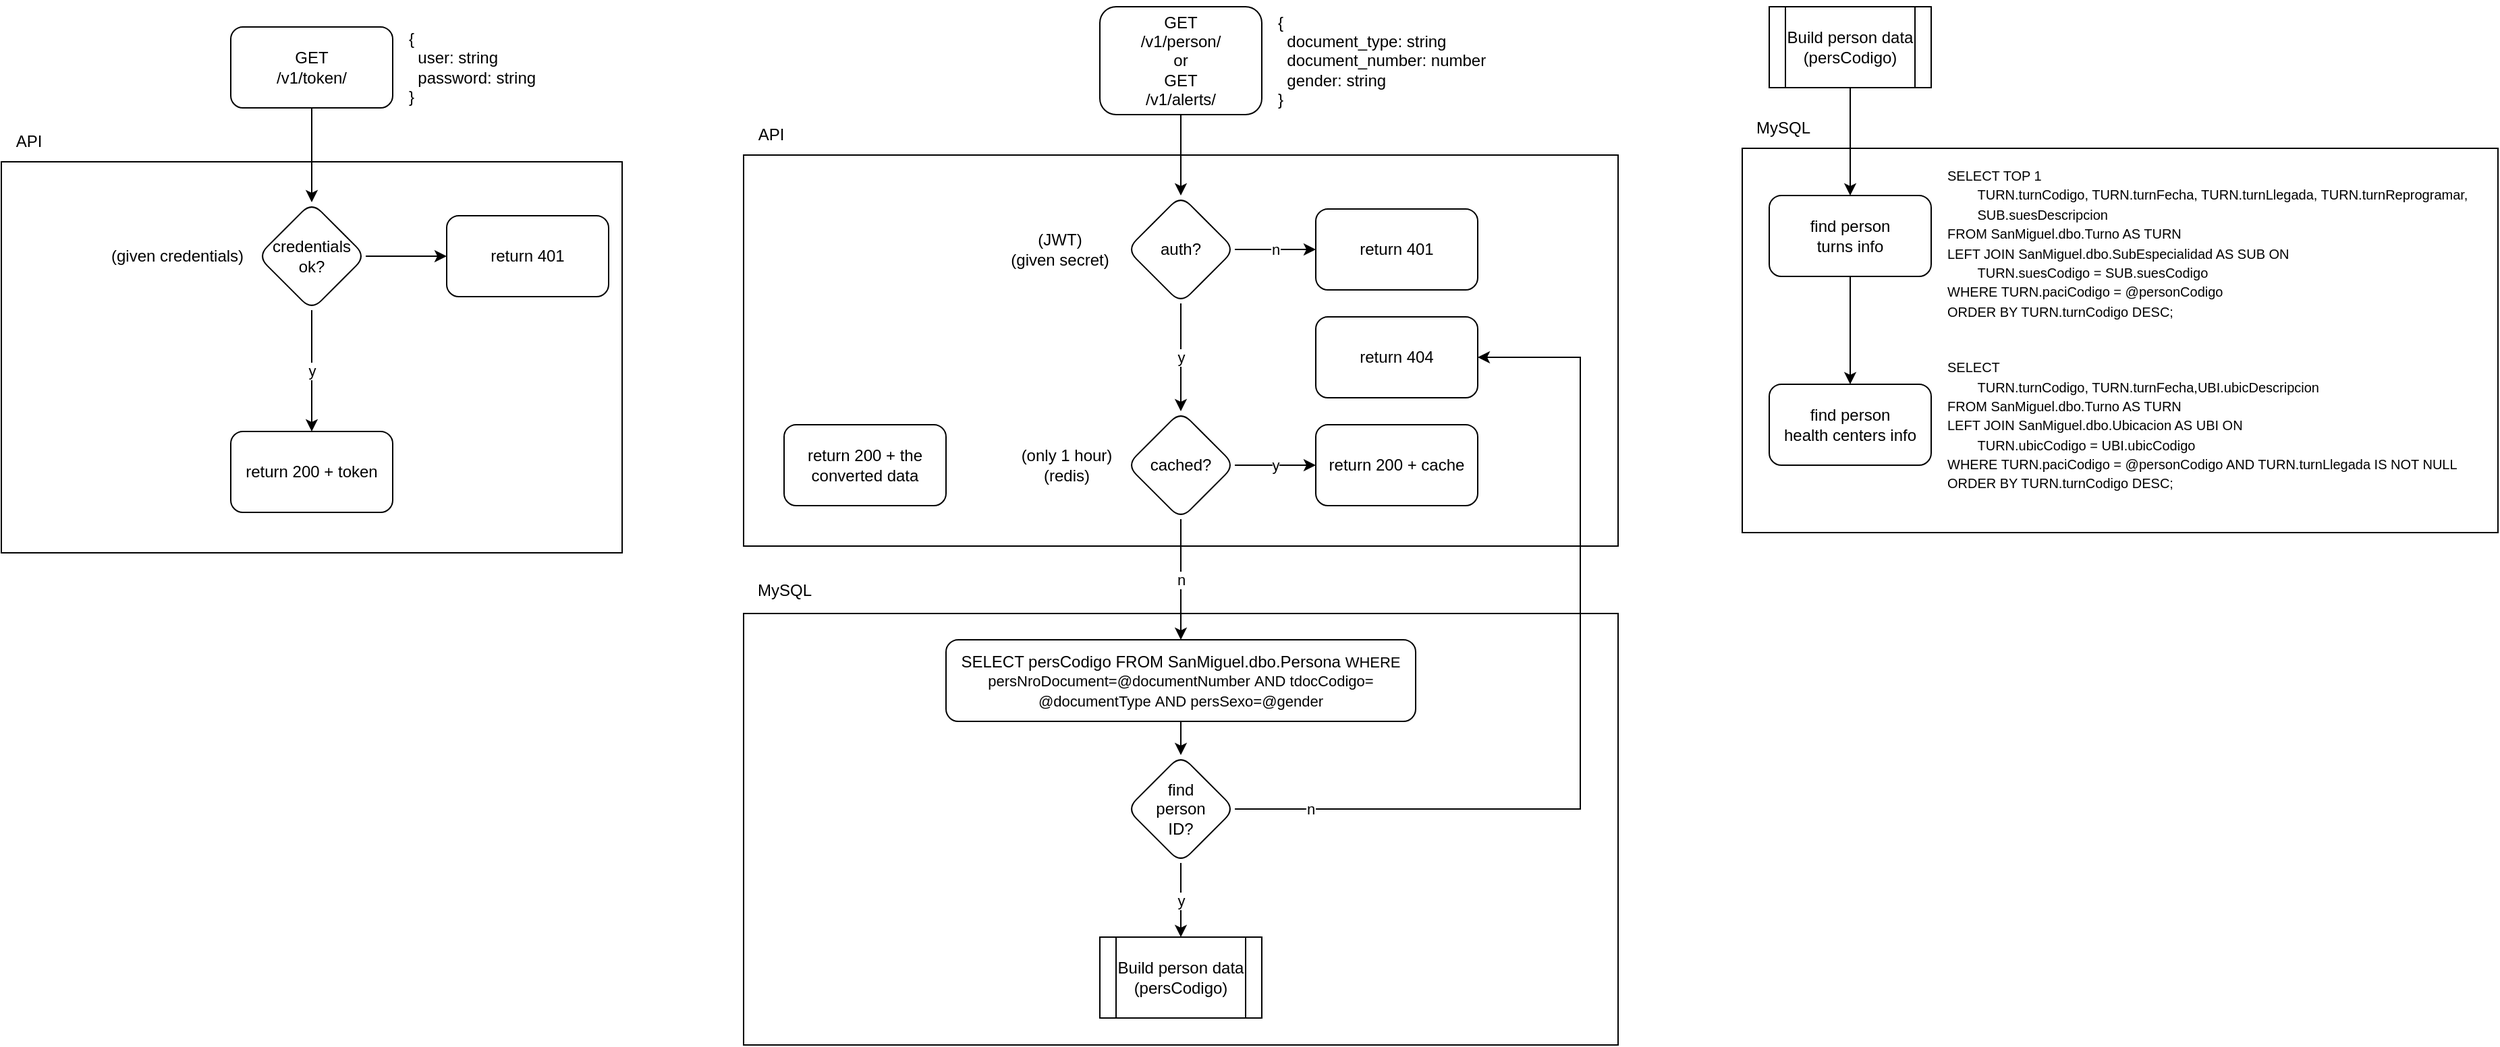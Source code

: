 <mxfile version="21.4.0" type="device">
  <diagram id="tqikUtxPhzJvZVu4Q-P9" name="Página-1">
    <mxGraphModel dx="2763" dy="1032" grid="1" gridSize="10" guides="1" tooltips="1" connect="1" arrows="1" fold="1" page="1" pageScale="1" pageWidth="827" pageHeight="1169" math="0" shadow="0">
      <root>
        <mxCell id="0" />
        <mxCell id="1" parent="0" />
        <mxCell id="yw7I1AUccvKGoU4C4xOq-10" value="" style="rounded=0;whiteSpace=wrap;html=1;" vertex="1" parent="1">
          <mxGeometry x="830" y="135" width="560" height="285" as="geometry" />
        </mxCell>
        <mxCell id="SzLB2kqHh-W_0eBdyGde-36" value="" style="rounded=0;whiteSpace=wrap;html=1;" parent="1" vertex="1">
          <mxGeometry x="90" y="480" width="648" height="320" as="geometry" />
        </mxCell>
        <mxCell id="SzLB2kqHh-W_0eBdyGde-31" value="" style="rounded=0;whiteSpace=wrap;html=1;" parent="1" vertex="1">
          <mxGeometry x="-460" y="145" width="460" height="290" as="geometry" />
        </mxCell>
        <mxCell id="SzLB2kqHh-W_0eBdyGde-32" value="API" style="text;html=1;align=center;verticalAlign=middle;resizable=0;points=[];autosize=1;strokeColor=none;fillColor=none;" parent="1" vertex="1">
          <mxGeometry x="-460" y="115" width="40" height="30" as="geometry" />
        </mxCell>
        <mxCell id="SzLB2kqHh-W_0eBdyGde-6" value="" style="rounded=0;whiteSpace=wrap;html=1;" parent="1" vertex="1">
          <mxGeometry x="90" y="140" width="648" height="290" as="geometry" />
        </mxCell>
        <mxCell id="SzLB2kqHh-W_0eBdyGde-12" value="" style="edgeStyle=orthogonalEdgeStyle;rounded=0;orthogonalLoop=1;jettySize=auto;html=1;" parent="1" source="SzLB2kqHh-W_0eBdyGde-2" target="SzLB2kqHh-W_0eBdyGde-11" edge="1">
          <mxGeometry relative="1" as="geometry" />
        </mxCell>
        <mxCell id="SzLB2kqHh-W_0eBdyGde-2" value="GET&lt;br&gt;/v1/person/&lt;br&gt;or&lt;br&gt;GET&lt;br&gt;/v1/alerts/" style="rounded=1;whiteSpace=wrap;html=1;" parent="1" vertex="1">
          <mxGeometry x="354" y="30" width="120" height="80" as="geometry" />
        </mxCell>
        <mxCell id="SzLB2kqHh-W_0eBdyGde-5" value="{&lt;br style=&quot;&quot;&gt;&lt;span style=&quot;&quot;&gt;&amp;nbsp; document_type: string&lt;/span&gt;&lt;br style=&quot;&quot;&gt;&lt;span style=&quot;&quot;&gt;&amp;nbsp; document_number: number&lt;/span&gt;&lt;br style=&quot;&quot;&gt;&lt;span style=&quot;&quot;&gt;&amp;nbsp; gender: string&lt;/span&gt;&lt;br style=&quot;&quot;&gt;&lt;div style=&quot;&quot;&gt;&lt;span style=&quot;background-color: initial;&quot;&gt;}&lt;/span&gt;&lt;/div&gt;" style="text;html=1;align=left;verticalAlign=middle;resizable=0;points=[];autosize=1;strokeColor=none;fillColor=none;" parent="1" vertex="1">
          <mxGeometry x="484" y="25" width="180" height="90" as="geometry" />
        </mxCell>
        <mxCell id="SzLB2kqHh-W_0eBdyGde-7" value="API" style="text;html=1;align=center;verticalAlign=middle;resizable=0;points=[];autosize=1;strokeColor=none;fillColor=none;" parent="1" vertex="1">
          <mxGeometry x="90" y="110" width="40" height="30" as="geometry" />
        </mxCell>
        <mxCell id="SzLB2kqHh-W_0eBdyGde-14" value="n" style="edgeStyle=orthogonalEdgeStyle;rounded=0;orthogonalLoop=1;jettySize=auto;html=1;" parent="1" source="SzLB2kqHh-W_0eBdyGde-11" target="SzLB2kqHh-W_0eBdyGde-13" edge="1">
          <mxGeometry relative="1" as="geometry" />
        </mxCell>
        <mxCell id="SzLB2kqHh-W_0eBdyGde-16" value="y" style="edgeStyle=orthogonalEdgeStyle;rounded=0;orthogonalLoop=1;jettySize=auto;html=1;" parent="1" source="SzLB2kqHh-W_0eBdyGde-11" target="SzLB2kqHh-W_0eBdyGde-15" edge="1">
          <mxGeometry relative="1" as="geometry" />
        </mxCell>
        <mxCell id="SzLB2kqHh-W_0eBdyGde-11" value="auth?" style="rhombus;whiteSpace=wrap;html=1;rounded=1;" parent="1" vertex="1">
          <mxGeometry x="374" y="170" width="80" height="80" as="geometry" />
        </mxCell>
        <mxCell id="SzLB2kqHh-W_0eBdyGde-13" value="return 401" style="whiteSpace=wrap;html=1;rounded=1;" parent="1" vertex="1">
          <mxGeometry x="514" y="180" width="120" height="60" as="geometry" />
        </mxCell>
        <mxCell id="SzLB2kqHh-W_0eBdyGde-20" value="y" style="edgeStyle=orthogonalEdgeStyle;rounded=0;orthogonalLoop=1;jettySize=auto;html=1;" parent="1" source="SzLB2kqHh-W_0eBdyGde-15" target="SzLB2kqHh-W_0eBdyGde-19" edge="1">
          <mxGeometry relative="1" as="geometry" />
        </mxCell>
        <mxCell id="SzLB2kqHh-W_0eBdyGde-35" value="n" style="edgeStyle=orthogonalEdgeStyle;rounded=0;orthogonalLoop=1;jettySize=auto;html=1;entryX=0.5;entryY=0;entryDx=0;entryDy=0;" parent="1" source="SzLB2kqHh-W_0eBdyGde-15" target="btfMsoCEjF6bPDK-sMk6-1" edge="1">
          <mxGeometry relative="1" as="geometry">
            <mxPoint x="414" y="500" as="targetPoint" />
          </mxGeometry>
        </mxCell>
        <mxCell id="SzLB2kqHh-W_0eBdyGde-15" value="cached?" style="rhombus;whiteSpace=wrap;html=1;rounded=1;" parent="1" vertex="1">
          <mxGeometry x="374" y="330" width="80" height="80" as="geometry" />
        </mxCell>
        <mxCell id="SzLB2kqHh-W_0eBdyGde-19" value="return 200 + cache" style="whiteSpace=wrap;html=1;rounded=1;" parent="1" vertex="1">
          <mxGeometry x="514" y="340" width="120" height="60" as="geometry" />
        </mxCell>
        <mxCell id="SzLB2kqHh-W_0eBdyGde-21" value="(JWT)&lt;br&gt;(given secret)" style="text;html=1;align=center;verticalAlign=middle;resizable=0;points=[];autosize=1;strokeColor=none;fillColor=none;" parent="1" vertex="1">
          <mxGeometry x="274" y="190" width="100" height="40" as="geometry" />
        </mxCell>
        <mxCell id="SzLB2kqHh-W_0eBdyGde-22" value="(only 1 hour)&lt;br&gt;(redis)" style="text;html=1;align=center;verticalAlign=middle;resizable=0;points=[];autosize=1;strokeColor=none;fillColor=none;" parent="1" vertex="1">
          <mxGeometry x="284" y="350" width="90" height="40" as="geometry" />
        </mxCell>
        <mxCell id="SzLB2kqHh-W_0eBdyGde-25" value="" style="edgeStyle=orthogonalEdgeStyle;rounded=0;orthogonalLoop=1;jettySize=auto;html=1;" parent="1" source="SzLB2kqHh-W_0eBdyGde-23" target="SzLB2kqHh-W_0eBdyGde-24" edge="1">
          <mxGeometry relative="1" as="geometry" />
        </mxCell>
        <mxCell id="SzLB2kqHh-W_0eBdyGde-23" value="GET &lt;br&gt;/v1/token/" style="rounded=1;whiteSpace=wrap;html=1;" parent="1" vertex="1">
          <mxGeometry x="-290" y="45" width="120" height="60" as="geometry" />
        </mxCell>
        <mxCell id="SzLB2kqHh-W_0eBdyGde-27" value="y" style="edgeStyle=orthogonalEdgeStyle;rounded=0;orthogonalLoop=1;jettySize=auto;html=1;" parent="1" source="SzLB2kqHh-W_0eBdyGde-24" target="SzLB2kqHh-W_0eBdyGde-26" edge="1">
          <mxGeometry relative="1" as="geometry" />
        </mxCell>
        <mxCell id="SzLB2kqHh-W_0eBdyGde-29" value="" style="edgeStyle=orthogonalEdgeStyle;rounded=0;orthogonalLoop=1;jettySize=auto;html=1;" parent="1" source="SzLB2kqHh-W_0eBdyGde-24" target="SzLB2kqHh-W_0eBdyGde-28" edge="1">
          <mxGeometry relative="1" as="geometry" />
        </mxCell>
        <mxCell id="SzLB2kqHh-W_0eBdyGde-24" value="credentials ok?" style="rhombus;whiteSpace=wrap;html=1;rounded=1;" parent="1" vertex="1">
          <mxGeometry x="-270" y="175" width="80" height="80" as="geometry" />
        </mxCell>
        <mxCell id="SzLB2kqHh-W_0eBdyGde-26" value="return 200 + token" style="whiteSpace=wrap;html=1;rounded=1;" parent="1" vertex="1">
          <mxGeometry x="-290" y="345" width="120" height="60" as="geometry" />
        </mxCell>
        <mxCell id="SzLB2kqHh-W_0eBdyGde-28" value="return 401" style="whiteSpace=wrap;html=1;rounded=1;" parent="1" vertex="1">
          <mxGeometry x="-130" y="185" width="120" height="60" as="geometry" />
        </mxCell>
        <mxCell id="SzLB2kqHh-W_0eBdyGde-30" value="(given credentials)" style="text;html=1;align=center;verticalAlign=middle;resizable=0;points=[];autosize=1;strokeColor=none;fillColor=none;" parent="1" vertex="1">
          <mxGeometry x="-390" y="200" width="120" height="30" as="geometry" />
        </mxCell>
        <mxCell id="SzLB2kqHh-W_0eBdyGde-33" value="{&lt;br style=&quot;&quot;&gt;&amp;nbsp; user: string&lt;br&gt;&amp;nbsp; password: string&lt;br style=&quot;&quot;&gt;&lt;div style=&quot;&quot;&gt;&lt;span style=&quot;background-color: initial;&quot;&gt;}&lt;/span&gt;&lt;/div&gt;" style="text;html=1;align=left;verticalAlign=middle;resizable=0;points=[];autosize=1;strokeColor=none;fillColor=none;" parent="1" vertex="1">
          <mxGeometry x="-160" y="40" width="120" height="70" as="geometry" />
        </mxCell>
        <mxCell id="SzLB2kqHh-W_0eBdyGde-39" value="y" style="edgeStyle=orthogonalEdgeStyle;rounded=0;orthogonalLoop=1;jettySize=auto;html=1;exitX=0.5;exitY=1;exitDx=0;exitDy=0;entryX=0.5;entryY=0;entryDx=0;entryDy=0;" parent="1" source="SzLB2kqHh-W_0eBdyGde-46" target="yw7I1AUccvKGoU4C4xOq-5" edge="1">
          <mxGeometry relative="1" as="geometry">
            <mxPoint x="414" y="560" as="sourcePoint" />
            <mxPoint x="414" y="720" as="targetPoint" />
          </mxGeometry>
        </mxCell>
        <mxCell id="SzLB2kqHh-W_0eBdyGde-37" value="MySQL" style="text;html=1;align=center;verticalAlign=middle;resizable=0;points=[];autosize=1;strokeColor=none;fillColor=none;" parent="1" vertex="1">
          <mxGeometry x="90" y="448" width="60" height="30" as="geometry" />
        </mxCell>
        <mxCell id="SzLB2kqHh-W_0eBdyGde-41" value="return 200 + the converted data" style="whiteSpace=wrap;html=1;rounded=1;" parent="1" vertex="1">
          <mxGeometry x="120" y="340" width="120" height="60" as="geometry" />
        </mxCell>
        <mxCell id="btfMsoCEjF6bPDK-sMk6-4" value="n" style="edgeStyle=orthogonalEdgeStyle;rounded=0;orthogonalLoop=1;jettySize=auto;html=1;entryX=1;entryY=0.5;entryDx=0;entryDy=0;" parent="1" source="SzLB2kqHh-W_0eBdyGde-46" target="SzLB2kqHh-W_0eBdyGde-47" edge="1">
          <mxGeometry x="-0.833" relative="1" as="geometry">
            <mxPoint as="offset" />
            <Array as="points">
              <mxPoint x="710" y="625" />
              <mxPoint x="710" y="290" />
            </Array>
          </mxGeometry>
        </mxCell>
        <mxCell id="SzLB2kqHh-W_0eBdyGde-46" value="find &lt;br&gt;person &lt;br&gt;ID?" style="rhombus;whiteSpace=wrap;html=1;rounded=1;" parent="1" vertex="1">
          <mxGeometry x="374" y="585" width="80" height="80" as="geometry" />
        </mxCell>
        <mxCell id="SzLB2kqHh-W_0eBdyGde-47" value="return 404" style="whiteSpace=wrap;html=1;rounded=1;" parent="1" vertex="1">
          <mxGeometry x="514" y="260" width="120" height="60" as="geometry" />
        </mxCell>
        <mxCell id="btfMsoCEjF6bPDK-sMk6-3" value="" style="edgeStyle=orthogonalEdgeStyle;rounded=0;orthogonalLoop=1;jettySize=auto;html=1;" parent="1" source="btfMsoCEjF6bPDK-sMk6-1" target="SzLB2kqHh-W_0eBdyGde-46" edge="1">
          <mxGeometry relative="1" as="geometry" />
        </mxCell>
        <mxCell id="btfMsoCEjF6bPDK-sMk6-1" value="SELECT persCodigo FROM SanMiguel.dbo.Persona&amp;nbsp;&lt;span style=&quot;font-size: 11px; text-align: left;&quot;&gt;WHERE persNroDocument=@documentNumber&amp;nbsp;&lt;/span&gt;&lt;span style=&quot;font-size: 11px; text-align: left;&quot;&gt;AND tdocCodigo= @documentType&amp;nbsp;&lt;/span&gt;&lt;span style=&quot;font-size: 11px; text-align: left;&quot;&gt;AND persSexo=@gender&lt;/span&gt;" style="rounded=1;whiteSpace=wrap;html=1;" parent="1" vertex="1">
          <mxGeometry x="240" y="499.5" width="348" height="60.5" as="geometry" />
        </mxCell>
        <mxCell id="yw7I1AUccvKGoU4C4xOq-5" value="Build person data&lt;br&gt;(persCodigo)" style="shape=process;whiteSpace=wrap;html=1;backgroundOutline=1;" vertex="1" parent="1">
          <mxGeometry x="354" y="720" width="120" height="60" as="geometry" />
        </mxCell>
        <mxCell id="yw7I1AUccvKGoU4C4xOq-9" value="" style="edgeStyle=orthogonalEdgeStyle;rounded=0;orthogonalLoop=1;jettySize=auto;html=1;entryX=0.5;entryY=0;entryDx=0;entryDy=0;" edge="1" parent="1" source="yw7I1AUccvKGoU4C4xOq-7" target="yw7I1AUccvKGoU4C4xOq-14">
          <mxGeometry relative="1" as="geometry">
            <mxPoint x="910" y="170" as="targetPoint" />
          </mxGeometry>
        </mxCell>
        <mxCell id="yw7I1AUccvKGoU4C4xOq-7" value="Build person data&lt;br&gt;(persCodigo)" style="shape=process;whiteSpace=wrap;html=1;backgroundOutline=1;" vertex="1" parent="1">
          <mxGeometry x="850" y="30" width="120" height="60" as="geometry" />
        </mxCell>
        <mxCell id="yw7I1AUccvKGoU4C4xOq-11" value="MySQL" style="text;html=1;align=center;verticalAlign=middle;resizable=0;points=[];autosize=1;strokeColor=none;fillColor=none;" vertex="1" parent="1">
          <mxGeometry x="830" y="105" width="60" height="30" as="geometry" />
        </mxCell>
        <mxCell id="yw7I1AUccvKGoU4C4xOq-12" value="&lt;font style=&quot;font-size: 10px;&quot;&gt;SELECT TOP 1 &lt;br&gt;&lt;span style=&quot;white-space: pre;&quot;&gt;&#x9;&lt;/span&gt;TURN.turnCodigo, TURN.turnFecha, TURN.turnLlegada, TURN.turnReprogramar, &lt;br&gt;&lt;span style=&quot;white-space: pre;&quot;&gt;&#x9;&lt;/span&gt;SUB.suesDescripcion &lt;br&gt;FROM SanMiguel.dbo.Turno AS TURN &lt;br&gt;LEFT JOIN SanMiguel.dbo.SubEspecialidad AS SUB ON &lt;br&gt;&lt;span style=&quot;white-space: pre;&quot;&gt;&#x9;&lt;/span&gt;TURN.suesCodigo = SUB.suesCodigo &lt;br&gt;WHERE TURN.paciCodigo = @personCodigo&lt;br&gt;ORDER BY TURN.turnCodigo DESC;&lt;/font&gt;" style="text;html=1;align=left;verticalAlign=middle;resizable=0;points=[];autosize=1;strokeColor=none;fillColor=none;" vertex="1" parent="1">
          <mxGeometry x="980" y="140" width="410" height="130" as="geometry" />
        </mxCell>
        <mxCell id="yw7I1AUccvKGoU4C4xOq-16" value="" style="edgeStyle=orthogonalEdgeStyle;rounded=0;orthogonalLoop=1;jettySize=auto;html=1;" edge="1" parent="1" source="yw7I1AUccvKGoU4C4xOq-14" target="yw7I1AUccvKGoU4C4xOq-15">
          <mxGeometry relative="1" as="geometry" />
        </mxCell>
        <mxCell id="yw7I1AUccvKGoU4C4xOq-14" value="find person&lt;br&gt;turns info" style="rounded=1;whiteSpace=wrap;html=1;" vertex="1" parent="1">
          <mxGeometry x="850" y="170" width="120" height="60" as="geometry" />
        </mxCell>
        <mxCell id="yw7I1AUccvKGoU4C4xOq-15" value="find person&lt;br&gt;health centers info" style="rounded=1;whiteSpace=wrap;html=1;" vertex="1" parent="1">
          <mxGeometry x="850" y="310" width="120" height="60" as="geometry" />
        </mxCell>
        <mxCell id="yw7I1AUccvKGoU4C4xOq-18" value="&lt;font style=&quot;font-size: 10px;&quot;&gt;SELECT&lt;br&gt;&lt;span style=&quot;white-space: pre;&quot;&gt;&#x9;&lt;/span&gt;TURN.turnCodigo, TURN.turnFecha,UBI.ubicDescripcion&lt;br&gt;FROM SanMiguel.dbo.Turno AS TURN &lt;br&gt;LEFT JOIN SanMiguel.dbo.Ubicacion AS UBI ON &lt;br&gt;&lt;span style=&quot;white-space: pre;&quot;&gt;&#x9;&lt;/span&gt;TURN.ubicCodigo = UBI.ubicCodigo&lt;br&gt;WHERE TURN.paciCodigo = @personCodigo AND TURN.turnLlegada IS NOT NULL&lt;br&gt;ORDER BY TURN.turnCodigo DESC;&lt;/font&gt;" style="text;html=1;align=left;verticalAlign=middle;resizable=0;points=[];autosize=1;strokeColor=none;fillColor=none;" vertex="1" parent="1">
          <mxGeometry x="980" y="285" width="400" height="110" as="geometry" />
        </mxCell>
      </root>
    </mxGraphModel>
  </diagram>
</mxfile>
